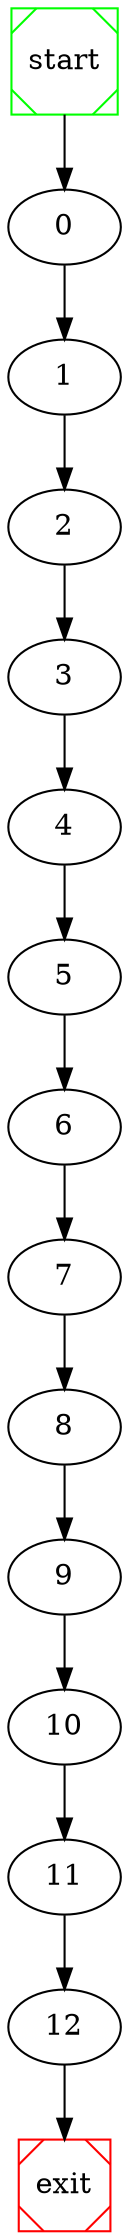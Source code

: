 # dot file created at runtime

digraph G {
	start -> 0;
	0 -> 1 ;
	1 -> 2 ;
	2 -> 3 ;
	3 -> 4 ;
	4 -> 5 ;
	5 -> 6 ;
	6 -> 7 ;
	7 -> 8 ;
	8 -> 9 ;
	9 -> 10 ;
	10 -> 11 ;
	11 -> 12 ;
	12 -> exit;

	start [shape=Msquare, color=green];
	exit [shape=Msquare, color=red];
}